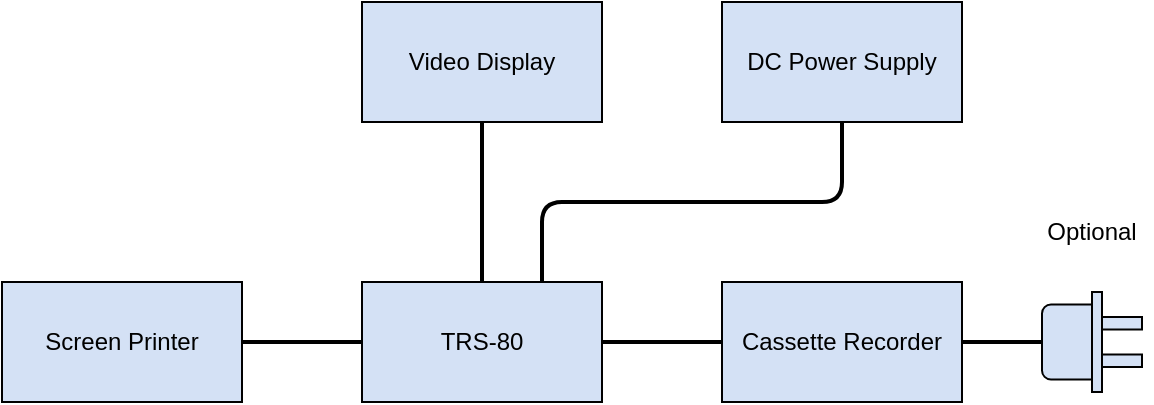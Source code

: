 <mxfile version="19.0.3" type="device"><diagram id="Gf14yI2Nv6U7jKT3zIyK" name="Page-1"><mxGraphModel dx="2062" dy="857" grid="1" gridSize="10" guides="1" tooltips="1" connect="1" arrows="1" fold="1" page="1" pageScale="1" pageWidth="1169" pageHeight="827" math="0" shadow="0"><root><mxCell id="0"/><mxCell id="1" parent="0"/><mxCell id="PHUyc8eAV1X0GX2giu-S-1" value="Video Display" style="rounded=0;whiteSpace=wrap;html=1;fillColor=#D4E1F5;" vertex="1" parent="1"><mxGeometry x="220" y="200" width="120" height="60" as="geometry"/></mxCell><mxCell id="PHUyc8eAV1X0GX2giu-S-2" value="DC Power Supply" style="rounded=0;whiteSpace=wrap;html=1;fillColor=#D4E1F5;" vertex="1" parent="1"><mxGeometry x="400" y="200" width="120" height="60" as="geometry"/></mxCell><mxCell id="PHUyc8eAV1X0GX2giu-S-3" value="Screen Printer" style="rounded=0;whiteSpace=wrap;html=1;fillColor=#D4E1F5;" vertex="1" parent="1"><mxGeometry x="40" y="340" width="120" height="60" as="geometry"/></mxCell><mxCell id="PHUyc8eAV1X0GX2giu-S-4" value="Cassette Recorder" style="rounded=0;whiteSpace=wrap;html=1;fillColor=#D4E1F5;" vertex="1" parent="1"><mxGeometry x="400" y="340" width="120" height="60" as="geometry"/></mxCell><mxCell id="PHUyc8eAV1X0GX2giu-S-5" value="TRS-80" style="rounded=0;whiteSpace=wrap;html=1;fillColor=#D4E1F5;" vertex="1" parent="1"><mxGeometry x="220" y="340" width="120" height="60" as="geometry"/></mxCell><mxCell id="PHUyc8eAV1X0GX2giu-S-11" value="" style="group" vertex="1" connectable="0" parent="1"><mxGeometry x="560" y="345" width="50" height="50" as="geometry"/></mxCell><mxCell id="PHUyc8eAV1X0GX2giu-S-7" value="" style="rounded=1;whiteSpace=wrap;html=1;fillColor=#D4E1F5;arcSize=15;" vertex="1" parent="PHUyc8eAV1X0GX2giu-S-11"><mxGeometry y="6.25" width="30" height="37.5" as="geometry"/></mxCell><mxCell id="PHUyc8eAV1X0GX2giu-S-8" value="" style="rounded=0;whiteSpace=wrap;html=1;fillColor=#D4E1F5;" vertex="1" parent="PHUyc8eAV1X0GX2giu-S-11"><mxGeometry x="25" width="5" height="50" as="geometry"/></mxCell><mxCell id="PHUyc8eAV1X0GX2giu-S-9" value="" style="rounded=0;whiteSpace=wrap;html=1;fillColor=#D4E1F5;" vertex="1" parent="PHUyc8eAV1X0GX2giu-S-11"><mxGeometry x="30" y="12.5" width="20" height="6.25" as="geometry"/></mxCell><mxCell id="PHUyc8eAV1X0GX2giu-S-10" value="" style="rounded=0;whiteSpace=wrap;html=1;fillColor=#D4E1F5;" vertex="1" parent="PHUyc8eAV1X0GX2giu-S-11"><mxGeometry x="30" y="31.25" width="20" height="6.25" as="geometry"/></mxCell><mxCell id="PHUyc8eAV1X0GX2giu-S-13" value="" style="endArrow=none;html=1;rounded=0;exitX=1;exitY=0.5;exitDx=0;exitDy=0;entryX=0;entryY=0.5;entryDx=0;entryDy=0;strokeWidth=2;" edge="1" parent="1" source="PHUyc8eAV1X0GX2giu-S-3" target="PHUyc8eAV1X0GX2giu-S-5"><mxGeometry width="50" height="50" relative="1" as="geometry"><mxPoint x="890" y="560" as="sourcePoint"/><mxPoint x="940" y="510" as="targetPoint"/></mxGeometry></mxCell><mxCell id="PHUyc8eAV1X0GX2giu-S-14" value="" style="endArrow=none;html=1;rounded=0;exitX=1;exitY=0.5;exitDx=0;exitDy=0;entryX=0;entryY=0.5;entryDx=0;entryDy=0;strokeWidth=2;" edge="1" parent="1" source="PHUyc8eAV1X0GX2giu-S-5" target="PHUyc8eAV1X0GX2giu-S-4"><mxGeometry width="50" height="50" relative="1" as="geometry"><mxPoint x="340" y="430" as="sourcePoint"/><mxPoint x="400" y="430" as="targetPoint"/></mxGeometry></mxCell><mxCell id="PHUyc8eAV1X0GX2giu-S-15" value="" style="endArrow=none;html=1;rounded=0;exitX=1;exitY=0.5;exitDx=0;exitDy=0;entryX=0;entryY=0.5;entryDx=0;entryDy=0;strokeWidth=2;" edge="1" parent="1" source="PHUyc8eAV1X0GX2giu-S-4" target="PHUyc8eAV1X0GX2giu-S-7"><mxGeometry width="50" height="50" relative="1" as="geometry"><mxPoint x="180" y="390" as="sourcePoint"/><mxPoint x="240" y="390" as="targetPoint"/></mxGeometry></mxCell><mxCell id="PHUyc8eAV1X0GX2giu-S-20" value="" style="endArrow=none;startArrow=none;html=1;strokeWidth=2;exitX=0.75;exitY=0;exitDx=0;exitDy=0;entryX=0.5;entryY=1;entryDx=0;entryDy=0;rounded=1;endFill=0;startFill=0;" edge="1" parent="1" source="PHUyc8eAV1X0GX2giu-S-5" target="PHUyc8eAV1X0GX2giu-S-2"><mxGeometry width="50" height="50" relative="1" as="geometry"><mxPoint x="890" y="560" as="sourcePoint"/><mxPoint x="940" y="510" as="targetPoint"/><Array as="points"><mxPoint x="310" y="300"/><mxPoint x="460" y="300"/></Array></mxGeometry></mxCell><mxCell id="PHUyc8eAV1X0GX2giu-S-21" value="" style="endArrow=none;html=1;rounded=1;strokeWidth=2;entryX=0.5;entryY=1;entryDx=0;entryDy=0;exitX=0.5;exitY=0;exitDx=0;exitDy=0;" edge="1" parent="1" source="PHUyc8eAV1X0GX2giu-S-5" target="PHUyc8eAV1X0GX2giu-S-1"><mxGeometry width="50" height="50" relative="1" as="geometry"><mxPoint x="890" y="560" as="sourcePoint"/><mxPoint x="940" y="510" as="targetPoint"/></mxGeometry></mxCell><mxCell id="PHUyc8eAV1X0GX2giu-S-22" value="Optional" style="text;html=1;strokeColor=none;fillColor=none;align=center;verticalAlign=middle;whiteSpace=wrap;rounded=0;" vertex="1" parent="1"><mxGeometry x="555" y="300" width="60" height="30" as="geometry"/></mxCell></root></mxGraphModel></diagram></mxfile>